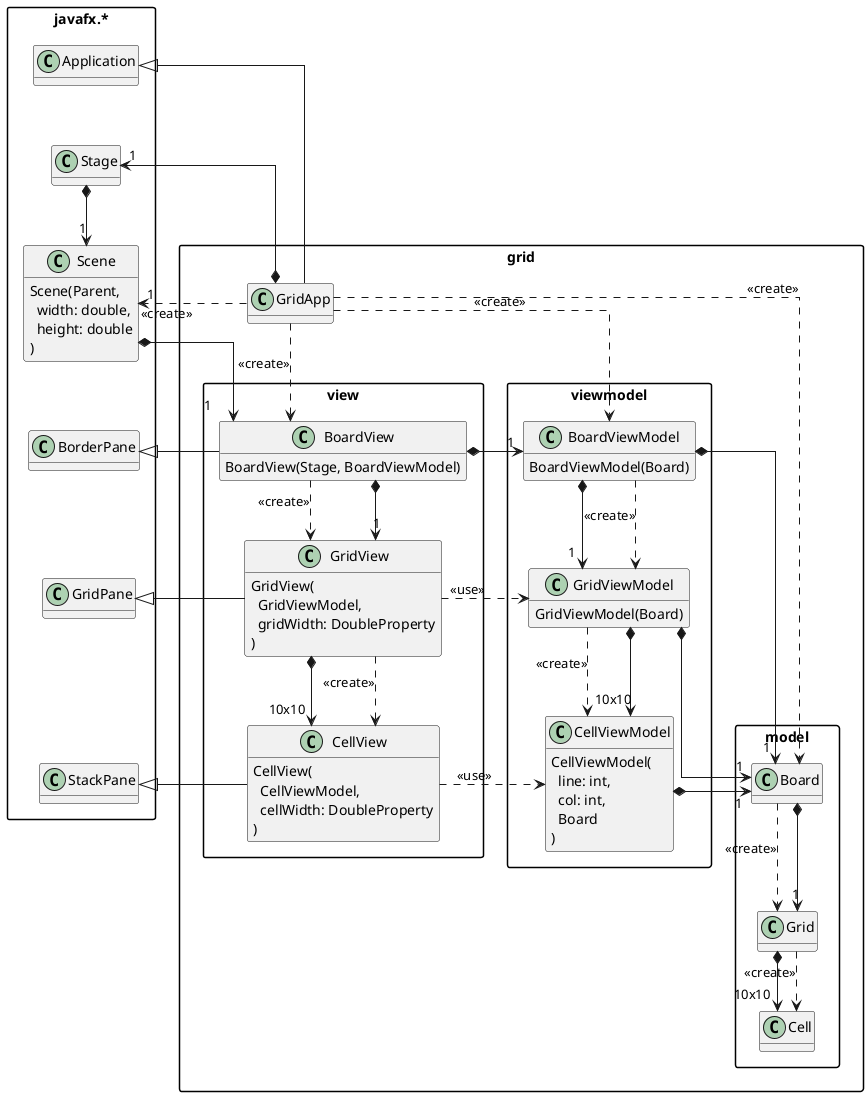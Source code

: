 @startuml

'!theme plain
'top to bottom direction
skinparam defaultFontName Consolas
skinparam linetype ortho
skinparam classAttributeIconSize 0
skinparam packageStyle rectangle
hide attributes
'hide methods

set namespaceSeparator none

package javafx.* {
    class Application
    class Stage
    class Scene {
        Scene(Parent,\n  width: double,\n  height: double\n)
    }
    class BorderPane
    class GridPane
    class StackPane

    Application -[hidden]-> Stage
    Stage *--> "1" Scene
    Scene -[hidden]- BorderPane
    BorderPane -[hidden]- GridPane
    GridPane -[hidden]- StackPane
}

set namespaceSeparator .

package grid {
    class GridApp

    Application <|-- GridApp
}

package grid.model {
    class Board {
    }

    class Grid {
    }

    class Cell {
    }

    Board ..> Grid : <<create>>
    Board *--> "1" Grid
    Grid *--> "10x10" Cell
    Grid ..> Cell : <<create>>

}

package grid.viewmodel {
    class BoardViewModel {
        BoardViewModel(Board)
    }

    class GridViewModel {
        GridViewModel(Board)
    }

    class CellViewModel {
        CellViewModel(\n  line: int,\n  col: int,\n  Board\n)
    }

    BoardViewModel *--> "1" GridViewModel
    BoardViewModel ..> GridViewModel : <<create>>
    GridViewModel ..> CellViewModel : <<create>>
    GridViewModel *--> "10x10" CellViewModel
}

package grid.view {
    class BoardView {
        BoardView(Stage, BoardViewModel)
    }

    class GridView {
        GridView(\n  GridViewModel,\n  gridWidth: DoubleProperty\n)
    }

    class CellView {
        CellView(\n  CellViewModel,\n  cellWidth: DoubleProperty\n)
    }

    BoardView ..> GridView : <<create>>
    BoardView *--> "1" GridView
    GridView *--> "10x10" CellView
    GridView ..> CellView : <<create>>
}

GridApp ..> "1" Scene : <<create>>
GridApp *-l-> "1" Stage
Scene *--> "1" BoardView
BorderPane <|-r- BoardView
GridPane <|-r- GridView
StackPane <|-r- CellView

GridApp ..> Board : <<create>>
GridApp ..> BoardViewModel : <<create>>
GridApp ..> BoardView : <<create>>

BoardView *-r-> "1" BoardViewModel
GridView .r.> GridViewModel : <<use>>
CellView .r.> CellViewModel : <<use>>

BoardViewModel *-r-> "1" Board
GridViewModel *-r-> "1" Board
CellViewModel *-r-> "1" Board

@enduml
